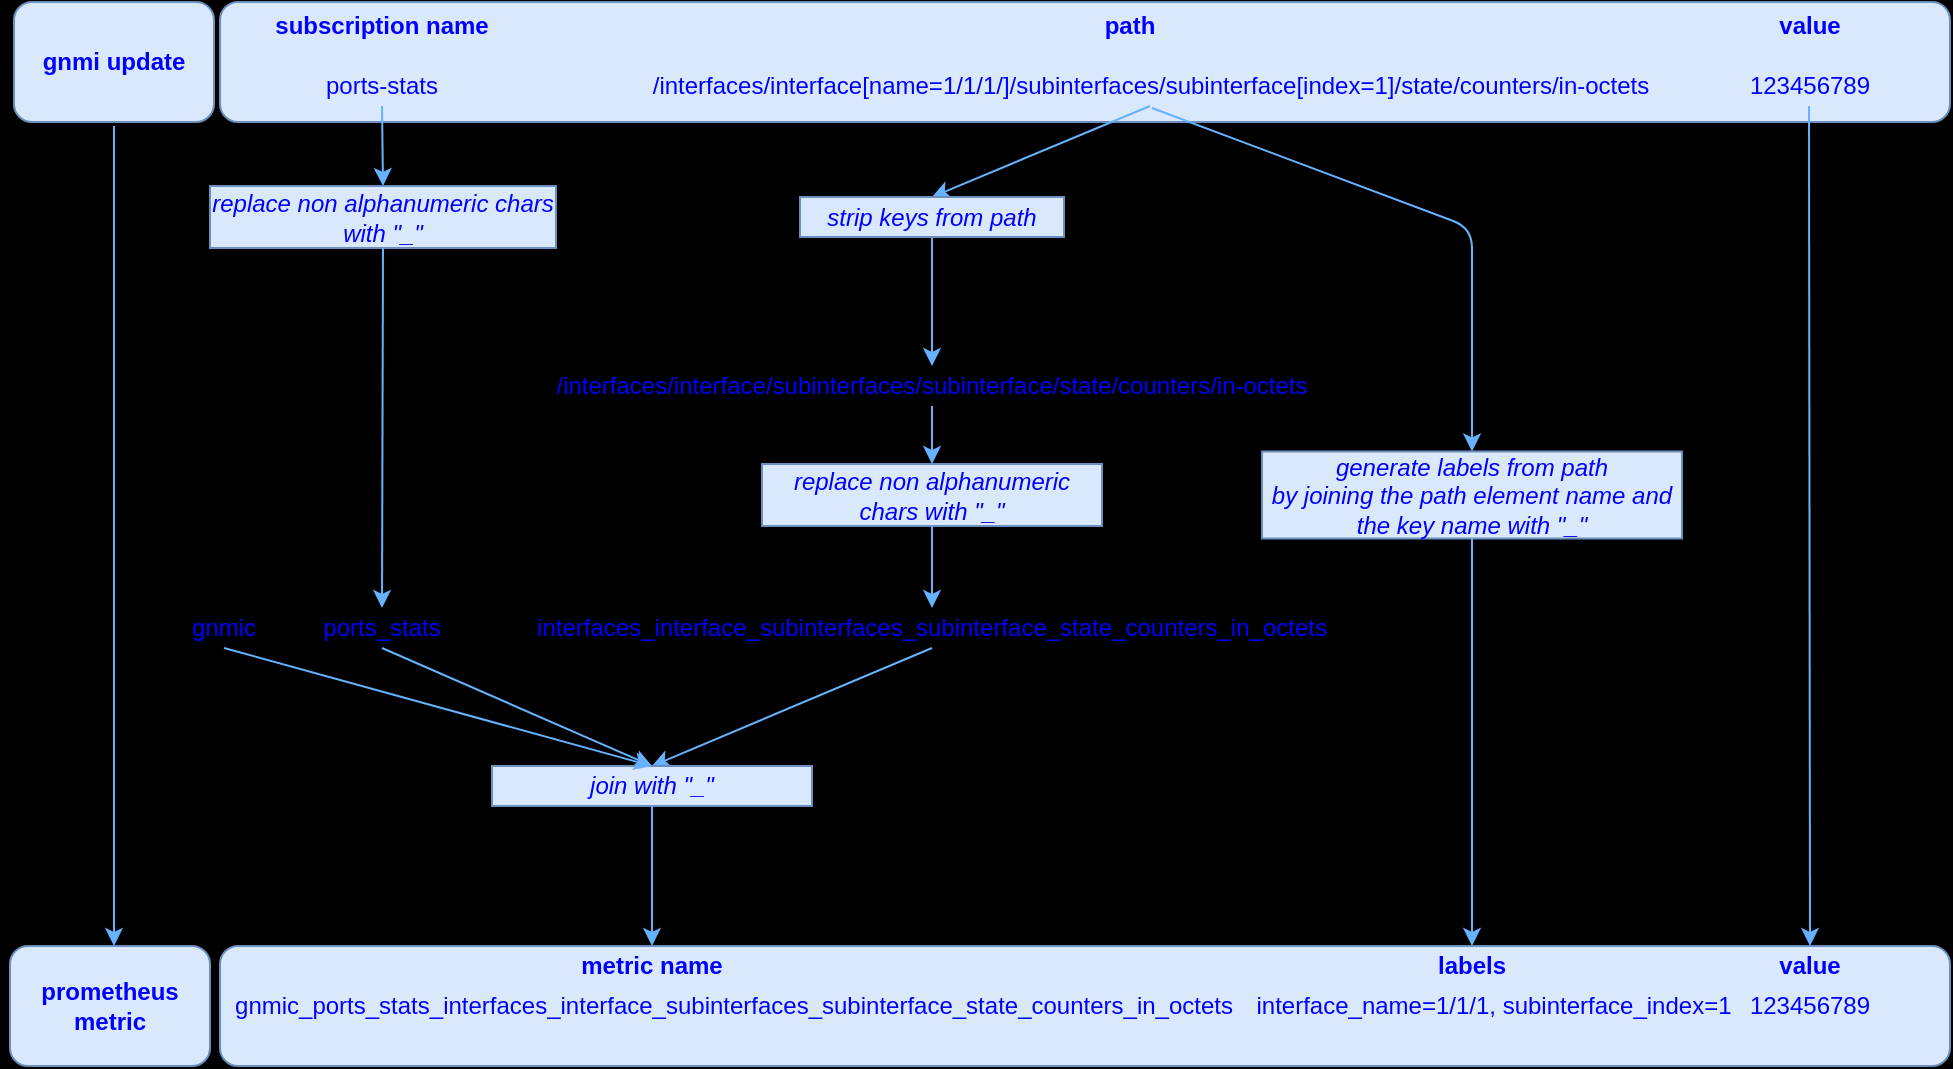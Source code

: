<mxfile version="14.0.0" type="github">
  <diagram id="-_vcKVQJYOj5C2mMzbFM" name="Page-1">
    <mxGraphModel dx="1298" dy="799" grid="0" gridSize="10" guides="1" tooltips="1" connect="1" arrows="1" fold="1" page="1" pageScale="1" pageWidth="827" pageHeight="1169" background="#000000" math="0" shadow="0">
      <root>
        <mxCell id="0" />
        <mxCell id="1" parent="0" />
        <mxCell id="uBCqvBMHd7ceN_jNnNRX-1" value="" style="rounded=1;whiteSpace=wrap;html=1;strokeColor=#6c8ebf;fillColor=#dae8fc;" vertex="1" parent="1">
          <mxGeometry x="34" y="543" width="100" height="60" as="geometry" />
        </mxCell>
        <mxCell id="uBCqvBMHd7ceN_jNnNRX-2" value="" style="rounded=1;whiteSpace=wrap;html=1;strokeColor=#6c8ebf;fillColor=#dae8fc;" vertex="1" parent="1">
          <mxGeometry x="36" y="71" width="100" height="60" as="geometry" />
        </mxCell>
        <mxCell id="uBCqvBMHd7ceN_jNnNRX-3" value="" style="rounded=1;whiteSpace=wrap;html=1;strokeColor=#6c8ebf;fillColor=#dae8fc;" vertex="1" parent="1">
          <mxGeometry x="139" y="543" width="865" height="60" as="geometry" />
        </mxCell>
        <mxCell id="uBCqvBMHd7ceN_jNnNRX-4" value="" style="rounded=1;whiteSpace=wrap;html=1;strokeColor=#6c8ebf;fillColor=#dae8fc;" vertex="1" parent="1">
          <mxGeometry x="139" y="71" width="865" height="60" as="geometry" />
        </mxCell>
        <mxCell id="uBCqvBMHd7ceN_jNnNRX-5" value="/interfaces/interface[name=1/1/1/]/subinterfaces/subinterface[index=1]/state/counters/in-octets" style="text;html=1;strokeColor=none;fillColor=none;align=center;verticalAlign=middle;whiteSpace=wrap;labelBackgroundColor=none;labelBorderColor=none;fontColor=#0000FF;" vertex="1" parent="1">
          <mxGeometry x="319.5" y="103" width="569" height="20" as="geometry" />
        </mxCell>
        <mxCell id="uBCqvBMHd7ceN_jNnNRX-6" value="ports-stats" style="text;html=1;strokeColor=none;fillColor=none;align=center;verticalAlign=middle;whiteSpace=wrap;labelBackgroundColor=none;labelBorderColor=none;fontColor=#0000FF;" vertex="1" parent="1">
          <mxGeometry x="175" y="103" width="90" height="20" as="geometry" />
        </mxCell>
        <mxCell id="uBCqvBMHd7ceN_jNnNRX-7" value="123456789" style="text;html=1;strokeColor=none;fillColor=none;align=center;verticalAlign=middle;whiteSpace=wrap;labelBackgroundColor=none;labelBorderColor=none;fontColor=#0000FF;" vertex="1" parent="1">
          <mxGeometry x="888.5" y="103" width="90" height="20" as="geometry" />
        </mxCell>
        <mxCell id="uBCqvBMHd7ceN_jNnNRX-8" value="&lt;b&gt;subscription name&lt;/b&gt;" style="text;html=1;strokeColor=none;fillColor=none;align=center;verticalAlign=middle;whiteSpace=wrap;labelBackgroundColor=none;fontColor=#0000FF;" vertex="1" parent="1">
          <mxGeometry x="165" y="73" width="110" height="20" as="geometry" />
        </mxCell>
        <mxCell id="uBCqvBMHd7ceN_jNnNRX-9" value="&lt;b&gt;path&lt;span style=&quot;font-family: monospace; font-size: 0px;&quot;&gt;%3CmxGraphModel%3E%3Croot%3E%3CmxCell%20id%3D%220%22%2F%3E%3CmxCell%20id%3D%221%22%20parent%3D%220%22%2F%3E%3CmxCell%20id%3D%222%22%20value%3D%22subscription%20name%22%20style%3D%22text%3Bhtml%3D1%3BstrokeColor%3Dnone%3BfillColor%3Dnone%3Balign%3Dcenter%3BverticalAlign%3Dmiddle%3BwhiteSpace%3Dwrap%3Brounded%3D0%3BlabelBackgroundColor%3Dnone%3B%22%20vertex%3D%221%22%20parent%3D%221%22%3E%3CmxGeometry%20x%3D%22100%22%20y%3D%2210%22%20width%3D%22110%22%20height%3D%2220%22%20as%3D%22geometry%22%2F%3E%3C%2FmxCell%3E%3C%2Froot%3E%3C%2FmxGraphModel%3E&lt;/span&gt;&lt;/b&gt;" style="text;html=1;strokeColor=none;fillColor=none;align=center;verticalAlign=middle;whiteSpace=wrap;labelBackgroundColor=none;fontColor=#0000FF;" vertex="1" parent="1">
          <mxGeometry x="539" y="73" width="110" height="20" as="geometry" />
        </mxCell>
        <mxCell id="uBCqvBMHd7ceN_jNnNRX-10" value="&lt;b&gt;value&lt;/b&gt;" style="text;html=1;strokeColor=none;fillColor=none;align=center;verticalAlign=middle;whiteSpace=wrap;labelBackgroundColor=none;fontColor=#0000FF;" vertex="1" parent="1">
          <mxGeometry x="878.5" y="73" width="110" height="20" as="geometry" />
        </mxCell>
        <mxCell id="uBCqvBMHd7ceN_jNnNRX-11" value="/interfaces/interface/subinterfaces/subinterface/state/counters/in-octets" style="text;html=1;strokeColor=none;fillColor=none;align=center;verticalAlign=middle;whiteSpace=wrap;labelBackgroundColor=none;labelBorderColor=none;fontColor=#0000FF;" vertex="1" parent="1">
          <mxGeometry x="305" y="253" width="380" height="20" as="geometry" />
        </mxCell>
        <mxCell id="uBCqvBMHd7ceN_jNnNRX-12" value="" style="endArrow=classic;html=1;entryX=0.5;entryY=0;entryDx=0;entryDy=0;exitX=0.5;exitY=1;exitDx=0;exitDy=0;fontColor=#0000FF;strokeColor=#66B2FF;" edge="1" parent="1" source="uBCqvBMHd7ceN_jNnNRX-5" target="uBCqvBMHd7ceN_jNnNRX-23">
          <mxGeometry width="50" height="50" relative="1" as="geometry">
            <mxPoint x="585" y="133" as="sourcePoint" />
            <mxPoint x="585" y="193" as="targetPoint" />
          </mxGeometry>
        </mxCell>
        <mxCell id="uBCqvBMHd7ceN_jNnNRX-13" value="" style="endArrow=classic;html=1;exitX=0.5;exitY=1;exitDx=0;exitDy=0;entryX=0.5;entryY=0;entryDx=0;entryDy=0;fontColor=#0000FF;strokeColor=#66B2FF;" edge="1" parent="1" source="uBCqvBMHd7ceN_jNnNRX-6" target="uBCqvBMHd7ceN_jNnNRX-24">
          <mxGeometry width="50" height="50" relative="1" as="geometry">
            <mxPoint x="245" y="163" as="sourcePoint" />
            <mxPoint x="215" y="263" as="targetPoint" />
          </mxGeometry>
        </mxCell>
        <mxCell id="uBCqvBMHd7ceN_jNnNRX-14" value="" style="endArrow=classic;html=1;exitX=0.5;exitY=1;exitDx=0;exitDy=0;entryX=0.5;entryY=0;entryDx=0;entryDy=0;fontColor=#0000FF;strokeColor=#66B2FF;" edge="1" parent="1" source="uBCqvBMHd7ceN_jNnNRX-23" target="uBCqvBMHd7ceN_jNnNRX-11">
          <mxGeometry width="50" height="50" relative="1" as="geometry">
            <mxPoint x="445" y="223" as="sourcePoint" />
            <mxPoint x="500" y="254" as="targetPoint" />
          </mxGeometry>
        </mxCell>
        <mxCell id="uBCqvBMHd7ceN_jNnNRX-15" value="" style="endArrow=classic;html=1;exitX=0.5;exitY=1;exitDx=0;exitDy=0;labelBorderColor=#000000;fontColor=#0000FF;strokeColor=#66B2FF;" edge="1" parent="1" source="uBCqvBMHd7ceN_jNnNRX-7">
          <mxGeometry width="50" height="50" relative="1" as="geometry">
            <mxPoint x="933" y="133" as="sourcePoint" />
            <mxPoint x="934" y="543" as="targetPoint" />
          </mxGeometry>
        </mxCell>
        <mxCell id="uBCqvBMHd7ceN_jNnNRX-16" value="interfaces_interface_subinterfaces_subinterface_state_counters_in_octets" style="text;html=1;strokeColor=none;fillColor=none;align=center;verticalAlign=middle;whiteSpace=wrap;labelBackgroundColor=none;labelBorderColor=none;fontColor=#0000FF;" vertex="1" parent="1">
          <mxGeometry x="305" y="374" width="380" height="20" as="geometry" />
        </mxCell>
        <mxCell id="uBCqvBMHd7ceN_jNnNRX-17" value="interface_name=1/1/1, subinterface_index=1" style="text;html=1;strokeColor=none;fillColor=none;align=center;verticalAlign=middle;whiteSpace=wrap;labelBackgroundColor=none;labelBorderColor=none;fontColor=#0000FF;" vertex="1" parent="1">
          <mxGeometry x="636" y="563" width="280" height="20" as="geometry" />
        </mxCell>
        <mxCell id="uBCqvBMHd7ceN_jNnNRX-18" value="ports_stats" style="text;html=1;strokeColor=none;fillColor=none;align=center;verticalAlign=middle;whiteSpace=wrap;labelBackgroundColor=none;labelBorderColor=none;fontColor=#0000FF;" vertex="1" parent="1">
          <mxGeometry x="175" y="374" width="90" height="20" as="geometry" />
        </mxCell>
        <mxCell id="uBCqvBMHd7ceN_jNnNRX-19" value="" style="endArrow=classic;html=1;exitX=0.5;exitY=1;exitDx=0;exitDy=0;entryX=0.5;entryY=0;entryDx=0;entryDy=0;fontColor=#0000FF;strokeColor=#66B2FF;" edge="1" parent="1" source="uBCqvBMHd7ceN_jNnNRX-16" target="uBCqvBMHd7ceN_jNnNRX-29">
          <mxGeometry width="50" height="50" relative="1" as="geometry">
            <mxPoint x="405" y="404" as="sourcePoint" />
            <mxPoint x="435" y="433" as="targetPoint" />
          </mxGeometry>
        </mxCell>
        <mxCell id="uBCqvBMHd7ceN_jNnNRX-20" value="" style="endArrow=classic;html=1;exitX=0.5;exitY=1;exitDx=0;exitDy=0;entryX=0.5;entryY=0;entryDx=0;entryDy=0;fontColor=#0000FF;strokeColor=#66B2FF;" edge="1" parent="1" target="uBCqvBMHd7ceN_jNnNRX-29">
          <mxGeometry width="50" height="50" relative="1" as="geometry">
            <mxPoint x="220" y="394" as="sourcePoint" />
            <mxPoint x="335" y="433" as="targetPoint" />
          </mxGeometry>
        </mxCell>
        <mxCell id="uBCqvBMHd7ceN_jNnNRX-21" value="gnmic_ports_stats_interfaces_interface_subinterfaces_subinterface_state_counters_in_octets" style="text;html=1;strokeColor=none;fillColor=none;align=center;verticalAlign=middle;whiteSpace=wrap;labelBackgroundColor=none;labelBorderColor=none;fontColor=#0000FF;" vertex="1" parent="1">
          <mxGeometry x="186" y="563" width="420" height="20" as="geometry" />
        </mxCell>
        <mxCell id="uBCqvBMHd7ceN_jNnNRX-22" value="123456789" style="text;html=1;strokeColor=none;fillColor=none;align=center;verticalAlign=middle;whiteSpace=wrap;labelBackgroundColor=none;labelBorderColor=none;fontColor=#0000FF;" vertex="1" parent="1">
          <mxGeometry x="888.5" y="563" width="90" height="20" as="geometry" />
        </mxCell>
        <mxCell id="uBCqvBMHd7ceN_jNnNRX-23" value="&lt;span style=&quot;font-family: &amp;#34;helvetica&amp;#34; ; font-size: 12px ; font-style: italic ; font-weight: 400 ; letter-spacing: normal ; text-align: center ; text-indent: 0px ; text-transform: none ; word-spacing: 0px ; display: inline ; float: none&quot;&gt;&lt;font color=&quot;#0000ff&quot;&gt;strip keys from path&lt;/font&gt;&lt;/span&gt;" style="whiteSpace=wrap;html=1;labelBackgroundColor=none;labelBorderColor=none;strokeColor=#6c8ebf;fillColor=#dae8fc;" vertex="1" parent="1">
          <mxGeometry x="429" y="168.5" width="132" height="20" as="geometry" />
        </mxCell>
        <mxCell id="uBCqvBMHd7ceN_jNnNRX-24" value="&lt;span style=&quot;font-style: italic&quot;&gt;&lt;font color=&quot;#0000ff&quot;&gt;replace non alphanumeric chars with &quot;_&quot;&lt;/font&gt;&lt;/span&gt;" style="whiteSpace=wrap;html=1;labelBackgroundColor=none;labelBorderColor=none;strokeColor=#6c8ebf;fillColor=#dae8fc;" vertex="1" parent="1">
          <mxGeometry x="134" y="163" width="173" height="31" as="geometry" />
        </mxCell>
        <mxCell id="uBCqvBMHd7ceN_jNnNRX-25" value="" style="endArrow=classic;html=1;exitX=0.5;exitY=1;exitDx=0;exitDy=0;entryX=0.5;entryY=0;entryDx=0;entryDy=0;fontColor=#0000FF;strokeColor=#66B2FF;" edge="1" parent="1" source="uBCqvBMHd7ceN_jNnNRX-11" target="uBCqvBMHd7ceN_jNnNRX-26">
          <mxGeometry width="50" height="50" relative="1" as="geometry">
            <mxPoint x="245" y="153" as="sourcePoint" />
            <mxPoint x="225" y="273" as="targetPoint" />
          </mxGeometry>
        </mxCell>
        <mxCell id="uBCqvBMHd7ceN_jNnNRX-26" value="&lt;span style=&quot;font-style: italic&quot;&gt;&lt;font color=&quot;#0000ff&quot;&gt;replace non alphanumeric chars with &quot;_&quot;&lt;/font&gt;&lt;/span&gt;" style="whiteSpace=wrap;html=1;labelBackgroundColor=none;strokeColor=#6c8ebf;fillColor=#dae8fc;" vertex="1" parent="1">
          <mxGeometry x="410" y="302" width="170" height="31" as="geometry" />
        </mxCell>
        <mxCell id="uBCqvBMHd7ceN_jNnNRX-27" value="" style="endArrow=classic;html=1;exitX=0.5;exitY=1;exitDx=0;exitDy=0;entryX=0.5;entryY=0;entryDx=0;entryDy=0;fontColor=#0000FF;strokeColor=#66B2FF;" edge="1" parent="1" source="uBCqvBMHd7ceN_jNnNRX-24" target="uBCqvBMHd7ceN_jNnNRX-18">
          <mxGeometry width="50" height="50" relative="1" as="geometry">
            <mxPoint x="255" y="163" as="sourcePoint" />
            <mxPoint x="235" y="283" as="targetPoint" />
          </mxGeometry>
        </mxCell>
        <mxCell id="uBCqvBMHd7ceN_jNnNRX-28" value="" style="endArrow=classic;html=1;exitX=0.5;exitY=1;exitDx=0;exitDy=0;entryX=0.5;entryY=0;entryDx=0;entryDy=0;fontColor=#0000FF;strokeColor=#66B2FF;" edge="1" parent="1" source="uBCqvBMHd7ceN_jNnNRX-26" target="uBCqvBMHd7ceN_jNnNRX-16">
          <mxGeometry width="50" height="50" relative="1" as="geometry">
            <mxPoint x="445" y="333" as="sourcePoint" />
            <mxPoint x="445" y="363" as="targetPoint" />
          </mxGeometry>
        </mxCell>
        <mxCell id="uBCqvBMHd7ceN_jNnNRX-29" value="&lt;span style=&quot;font-style: italic&quot;&gt;&lt;font color=&quot;#0000ff&quot;&gt;join with &quot;_&quot;&lt;/font&gt;&lt;/span&gt;" style="whiteSpace=wrap;html=1;labelBackgroundColor=none;strokeColor=#6c8ebf;fillColor=#dae8fc;" vertex="1" parent="1">
          <mxGeometry x="275" y="453" width="160" height="20" as="geometry" />
        </mxCell>
        <mxCell id="uBCqvBMHd7ceN_jNnNRX-30" value="" style="endArrow=classic;html=1;exitX=0.5;exitY=1;exitDx=0;exitDy=0;entryX=0.5;entryY=0;entryDx=0;entryDy=0;fontColor=#0000FF;strokeColor=#66B2FF;" edge="1" parent="1" source="uBCqvBMHd7ceN_jNnNRX-29" target="uBCqvBMHd7ceN_jNnNRX-31">
          <mxGeometry width="50" height="50" relative="1" as="geometry">
            <mxPoint x="403" y="473" as="sourcePoint" />
            <mxPoint x="356" y="533" as="targetPoint" />
            <Array as="points" />
          </mxGeometry>
        </mxCell>
        <mxCell id="uBCqvBMHd7ceN_jNnNRX-31" value="&lt;b&gt;metric name&lt;/b&gt;" style="text;html=1;strokeColor=none;fillColor=none;align=center;verticalAlign=middle;whiteSpace=wrap;labelBackgroundColor=none;fontColor=#0000FF;" vertex="1" parent="1">
          <mxGeometry x="300" y="543" width="110" height="20" as="geometry" />
        </mxCell>
        <mxCell id="uBCqvBMHd7ceN_jNnNRX-32" value="&lt;b&gt;labels&lt;/b&gt;" style="text;html=1;strokeColor=none;fillColor=none;align=center;verticalAlign=middle;whiteSpace=wrap;labelBackgroundColor=none;fontColor=#0000FF;" vertex="1" parent="1">
          <mxGeometry x="710" y="543" width="110" height="20" as="geometry" />
        </mxCell>
        <mxCell id="uBCqvBMHd7ceN_jNnNRX-33" value="&lt;b&gt;value&lt;/b&gt;" style="text;html=1;strokeColor=none;fillColor=none;align=center;verticalAlign=middle;whiteSpace=wrap;labelBackgroundColor=none;fontColor=#0000FF;" vertex="1" parent="1">
          <mxGeometry x="878.5" y="543" width="110" height="20" as="geometry" />
        </mxCell>
        <mxCell id="uBCqvBMHd7ceN_jNnNRX-34" value="&lt;b&gt;gnmi update&lt;/b&gt;" style="text;html=1;strokeColor=none;fillColor=none;align=center;verticalAlign=middle;whiteSpace=wrap;labelBackgroundColor=none;fontColor=#0000FF;" vertex="1" parent="1">
          <mxGeometry x="31" y="91" width="110" height="20" as="geometry" />
        </mxCell>
        <mxCell id="uBCqvBMHd7ceN_jNnNRX-35" value="&lt;b&gt;prometheus metric&lt;/b&gt;" style="text;html=1;strokeColor=none;fillColor=none;align=center;verticalAlign=middle;whiteSpace=wrap;labelBackgroundColor=none;fontColor=#0000FF;" vertex="1" parent="1">
          <mxGeometry x="29" y="563" width="110" height="20" as="geometry" />
        </mxCell>
        <mxCell id="uBCqvBMHd7ceN_jNnNRX-36" value="" style="endArrow=classic;html=1;fontColor=#0000FF;strokeColor=#66B2FF;" edge="1" parent="1">
          <mxGeometry width="50" height="50" relative="1" as="geometry">
            <mxPoint x="86" y="133" as="sourcePoint" />
            <mxPoint x="86" y="543" as="targetPoint" />
          </mxGeometry>
        </mxCell>
        <mxCell id="uBCqvBMHd7ceN_jNnNRX-37" value="gnmic" style="text;html=1;strokeColor=none;fillColor=none;align=center;verticalAlign=middle;whiteSpace=wrap;labelBackgroundColor=none;labelBorderColor=none;fontColor=#0000FF;" vertex="1" parent="1">
          <mxGeometry x="96" y="374" width="90" height="20" as="geometry" />
        </mxCell>
        <mxCell id="uBCqvBMHd7ceN_jNnNRX-38" value="" style="endArrow=classic;html=1;exitX=0.5;exitY=1;exitDx=0;exitDy=0;entryX=0.5;entryY=0;entryDx=0;entryDy=0;fontColor=#0000FF;strokeColor=#66B2FF;" edge="1" parent="1" source="uBCqvBMHd7ceN_jNnNRX-37" target="uBCqvBMHd7ceN_jNnNRX-29">
          <mxGeometry width="50" height="50" relative="1" as="geometry">
            <mxPoint x="230" y="404.0" as="sourcePoint" />
            <mxPoint x="356" y="452" as="targetPoint" />
          </mxGeometry>
        </mxCell>
        <mxCell id="uBCqvBMHd7ceN_jNnNRX-39" value="&lt;span style=&quot;font-family: &amp;#34;helvetica&amp;#34; ; font-size: 12px ; font-style: italic ; font-weight: 400 ; letter-spacing: normal ; text-align: center ; text-indent: 0px ; text-transform: none ; word-spacing: 0px ; display: inline ; float: none&quot;&gt;&lt;font color=&quot;#0000ff&quot;&gt;generate labels from path&lt;br&gt;by joining the path element name and the key name with &quot;_&quot;&lt;/font&gt;&lt;br&gt;&lt;/span&gt;" style="whiteSpace=wrap;html=1;labelBackgroundColor=none;labelBorderColor=none;strokeColor=#6c8ebf;fillColor=#dae8fc;" vertex="1" parent="1">
          <mxGeometry x="660" y="295.75" width="210" height="43.5" as="geometry" />
        </mxCell>
        <mxCell id="uBCqvBMHd7ceN_jNnNRX-40" value="" style="endArrow=classic;html=1;entryX=0.5;entryY=0;entryDx=0;entryDy=0;fontColor=#0000FF;strokeColor=#66B2FF;" edge="1" parent="1" target="uBCqvBMHd7ceN_jNnNRX-39">
          <mxGeometry width="50" height="50" relative="1" as="geometry">
            <mxPoint x="605" y="124" as="sourcePoint" />
            <mxPoint x="505" y="178.5" as="targetPoint" />
            <Array as="points">
              <mxPoint x="765" y="184" />
            </Array>
          </mxGeometry>
        </mxCell>
        <mxCell id="uBCqvBMHd7ceN_jNnNRX-41" value="" style="endArrow=classic;html=1;entryX=0.5;entryY=0;entryDx=0;entryDy=0;fontColor=#0000FF;strokeColor=#66B2FF;" edge="1" parent="1" source="uBCqvBMHd7ceN_jNnNRX-39" target="uBCqvBMHd7ceN_jNnNRX-32">
          <mxGeometry width="50" height="50" relative="1" as="geometry">
            <mxPoint x="764.5" y="194" as="sourcePoint" />
            <mxPoint x="764.5" y="258.5" as="targetPoint" />
          </mxGeometry>
        </mxCell>
      </root>
    </mxGraphModel>
  </diagram>
</mxfile>
